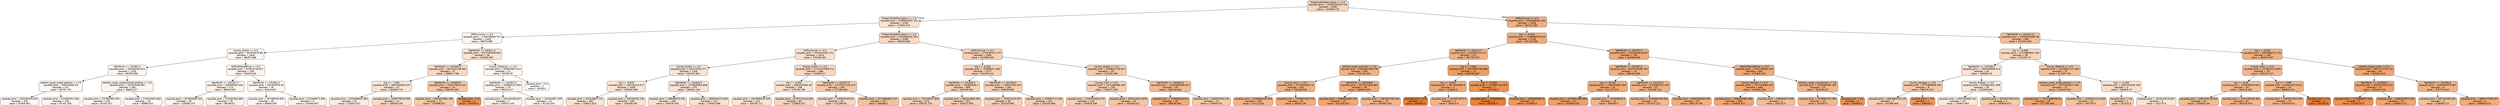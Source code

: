 digraph Tree {
node [shape=box, style="filled, rounded", color="black", fontname="helvetica"] ;
edge [fontname="helvetica"] ;
0 [label="PropertySizeDescription <= 3.5\nsquared_error = 15654295140.745\nsamples = 6296\nvalue = 224408.719", fillcolor="#f6d6be"] ;
1 [label="PropertySizeDescription <= 1.5\nsquared_error = 6298628507.161\nsamples = 4760\nvalue = 171841.674", fillcolor="#f9e2d1"] ;
0 -> 1 [labeldistance=2.5, labelangle=45, headlabel="True"] ;
2 [label="VATExclusive <= 0.5\nsquared_error = 1166738646.747\nsamples = 1462\nvalue = 89679.996", fillcolor="#fdf5ef"] ;
1 -> 2 ;
3 [label="County_Dublin <= 0.5\nsquared_error = 567879279.89\nsamples = 1404\nvalue = 86457.688", fillcolor="#fdf5f0"] ;
2 -> 3 ;
4 [label="YearMonth <= 201901.5\nsquared_error = 562404559.924\nsamples = 1255\nvalue = 85392.088", fillcolor="#fdf6f0"] ;
3 -> 4 ;
5 [label="address_types_street_address <= 0.5\nsquared_error = 549763060.39\nsamples = 971\nvalue = 83797.731", fillcolor="#fdf6f1"] ;
4 -> 5 ;
6 [label="squared_error = 563240250.644\nsamples = 535\nvalue = 81056.661", fillcolor="#fdf7f2"] ;
5 -> 6 ;
7 [label="squared_error = 512693261.026\nsamples = 436\nvalue = 87161.199", fillcolor="#fdf5f0"] ;
5 -> 7 ;
8 [label="address_types_neighborhood-political <= 0.5\nsquared_error = 567220169.691\nsamples = 284\nvalue = 90843.217", fillcolor="#fdf4ee"] ;
4 -> 8 ;
9 [label="squared_error = 537853352.001\nsamples = 250\nvalue = 92197.411", fillcolor="#fdf4ee"] ;
8 -> 9 ;
10 [label="squared_error = 670520603.669\nsamples = 34\nvalue = 80885.912", fillcolor="#fdf7f2"] ;
8 -> 10 ;
11 [label="NotFullMarketPrice <= 0.5\nsquared_error = 523870726.817\nsamples = 149\nvalue = 95433.042", fillcolor="#fdf3ed"] ;
3 -> 11 ;
12 [label="YearMonth <= 201257.5\nsquared_error = 460909587.026\nsamples = 113\nvalue = 98944.545", fillcolor="#fcf3eb"] ;
11 -> 12 ;
13 [label="squared_error = 267862685.334\nsamples = 35\nvalue = 105064.257", fillcolor="#fcf1e9"] ;
12 -> 13 ;
14 [label="squared_error = 523187662.884\nsamples = 78\nvalue = 96198.52", fillcolor="#fdf3ec"] ;
12 -> 14 ;
15 [label="YearMonth <= 201861.0\nsquared_error = 561304978.39\nsamples = 36\nvalue = 84410.827", fillcolor="#fdf6f1"] ;
11 -> 15 ;
16 [label="squared_error = 497283530.992\nsamples = 30\nvalue = 80904.059", fillcolor="#fdf7f2"] ;
15 -> 16 ;
17 [label="squared_error = 512489572.893\nsamples = 6\nvalue = 101944.667", fillcolor="#fcf2ea"] ;
15 -> 17 ;
18 [label="YearMonth <= 201811.0\nsquared_error = 9327595938.636\nsamples = 58\nvalue = 167682.065", fillcolor="#f9e3d2"] ;
2 -> 18 ;
19 [label="YearMonth <= 201603.5\nsquared_error = 9537047159.381\nsamples = 37\nvalue = 209617.768", fillcolor="#f7d9c3"] ;
18 -> 19 ;
20 [label="lng <= -7.059\nsquared_error = 4687065634.337\nsamples = 23\nvalue = 162660.719", fillcolor="#f9e4d4"] ;
19 -> 20 ;
21 [label="squared_error = 2532606001.885\nsamples = 10\nvalue = 125915.517", fillcolor="#fbece2"] ;
20 -> 21 ;
22 [label="squared_error = 4506778576.694\nsamples = 13\nvalue = 190926.258", fillcolor="#f8ddca"] ;
20 -> 22 ;
23 [label="YearMonth <= 201809.0\nsquared_error = 7931278241.421\nsamples = 14\nvalue = 286761.491", fillcolor="#f3c7a7"] ;
19 -> 23 ;
24 [label="squared_error = 5004415981.798\nsamples = 13\nvalue = 270866.837", fillcolor="#f4cbad"] ;
23 -> 24 ;
25 [label="squared_error = 0.0\nsamples = 1\nvalue = 493392.0", fillcolor="#ea975c"] ;
23 -> 25 ;
26 [label="County_Tipperary <= 0.5\nsquared_error = 400824807.623\nsamples = 21\nvalue = 93795.35", fillcolor="#fdf4ed"] ;
18 -> 26 ;
27 [label="YearMonth <= 201907.0\nsquared_error = 295864275.909\nsamples = 20\nvalue = 96235.117", fillcolor="#fdf3ec"] ;
26 -> 27 ;
28 [label="squared_error = 244144109.837\nsamples = 7\nvalue = 105537.143", fillcolor="#fcf1e9"] ;
27 -> 28 ;
29 [label="squared_error = 252033857.009\nsamples = 13\nvalue = 91226.334", fillcolor="#fdf4ee"] ;
27 -> 29 ;
30 [label="squared_error = 0.0\nsamples = 1\nvalue = 45000.0", fillcolor="#ffffff"] ;
26 -> 30 ;
31 [label="PropertySizeDescription <= 2.5\nsquared_error = 4254506192.353\nsamples = 3298\nvalue = 208263.862", fillcolor="#f7d9c4"] ;
1 -> 31 ;
32 [label="VATExclusive <= 0.5\nsquared_error = 4040142002.751\nsamples = 1814\nvalue = 176160.562", fillcolor="#f9e1cf"] ;
31 -> 32 ;
33 [label="County_Dublin <= 0.5\nsquared_error = 631175781.377\nsamples = 1326\nvalue = 161551.951", fillcolor="#f9e4d5"] ;
32 -> 33 ;
34 [label="lng <= -6.679\nsquared_error = 420791514.577\nsamples = 1056\nvalue = 159534.568", fillcolor="#fae5d5"] ;
33 -> 34 ;
35 [label="squared_error = 412516827.141\nsamples = 891\nvalue = 158622.813", fillcolor="#fae5d6"] ;
34 -> 35 ;
36 [label="squared_error = 436745201.228\nsamples = 165\nvalue = 164458.045", fillcolor="#f9e3d4"] ;
34 -> 36 ;
37 [label="YearMonth <= 201605.5\nsquared_error = 1375839064.808\nsamples = 270\nvalue = 169442.159", fillcolor="#f9e2d2"] ;
33 -> 37 ;
38 [label="squared_error = 389566373.062\nsamples = 158\nvalue = 164479.258", fillcolor="#f9e3d4"] ;
37 -> 38 ;
39 [label="squared_error = 2683424274.459\nsamples = 112\nvalue = 176443.396", fillcolor="#f9e1cf"] ;
37 -> 39 ;
40 [label="County_Dublin <= 0.5\nsquared_error = 11147475308.711\nsamples = 488\nvalue = 215855.27", fillcolor="#f7d7c1"] ;
32 -> 40 ;
41 [label="lng <= -6.694\nsquared_error = 6861633363.39\nsamples = 298\nvalue = 176745.738", fillcolor="#f9e1cf"] ;
40 -> 41 ;
42 [label="squared_error = 5913684524.032\nsamples = 214\nvalue = 160182.711", fillcolor="#fae4d5"] ;
41 -> 42 ;
43 [label="squared_error = 6797221416.048\nsamples = 84\nvalue = 218942.021", fillcolor="#f7d7c0"] ;
41 -> 43 ;
44 [label="YearMonth <= 201507.5\nsquared_error = 11707871226.575\nsamples = 190\nvalue = 277195.484", fillcolor="#f4c9ab"] ;
40 -> 44 ;
45 [label="squared_error = 7399301353.42\nsamples = 63\nvalue = 212286.96", fillcolor="#f7d8c2"] ;
44 -> 45 ;
46 [label="squared_error = 10718464811.517\nsamples = 127\nvalue = 309394.2", fillcolor="#f2c29f"] ;
44 -> 46 ;
47 [label="VATExclusive <= 0.5\nsquared_error = 1716787471.727\nsamples = 1484\nvalue = 247506.036", fillcolor="#f5d0b5"] ;
31 -> 47 ;
48 [label="lng <= -6.328\nsquared_error = 729488417.892\nsamples = 1277\nvalue = 243125.423", fillcolor="#f6d1b7"] ;
47 -> 48 ;
49 [label="YearMonth <= 201905.5\nsquared_error = 701682934.7\nsamples = 885\nvalue = 240700.932", fillcolor="#f6d2b8"] ;
48 -> 49 ;
50 [label="squared_error = 701236517.856\nsamples = 573\nvalue = 238731.724", fillcolor="#f6d2b9"] ;
49 -> 50 ;
51 [label="squared_error = 682301848.309\nsamples = 312\nvalue = 244317.458", fillcolor="#f5d1b7"] ;
49 -> 51 ;
52 [label="YearMonth <= 201356.5\nsquared_error = 749031764.539\nsamples = 392\nvalue = 248599.082", fillcolor="#f5d0b5"] ;
48 -> 52 ;
53 [label="squared_error = 705522412.457\nsamples = 68\nvalue = 241425.882", fillcolor="#f6d2b8"] ;
52 -> 53 ;
54 [label="squared_error = 745097712.148\nsamples = 324\nvalue = 250104.569", fillcolor="#f5d0b4"] ;
52 -> 54 ;
55 [label="County_Dublin <= 0.5\nsquared_error = 6958817136.437\nsamples = 207\nvalue = 274530.395", fillcolor="#f4caac"] ;
47 -> 55 ;
56 [label="County_Cork <= 0.5\nsquared_error = 3471268586.292\nsamples = 158\nvalue = 253071.355", fillcolor="#f5cfb3"] ;
55 -> 56 ;
57 [label="squared_error = 2260015645.576\nsamples = 134\nvalue = 245933.098", fillcolor="#f5d1b6"] ;
56 -> 57 ;
58 [label="squared_error = 8361158141.878\nsamples = 24\nvalue = 292926.621", fillcolor="#f3c6a5"] ;
56 -> 58 ;
59 [label="YearMonth <= 201810.5\nsquared_error = 11931662096.912\nsamples = 49\nvalue = 343724.854", fillcolor="#f1ba92"] ;
55 -> 59 ;
60 [label="squared_error = 13460822263.9\nsamples = 28\nvalue = 398535.081", fillcolor="#eead7f"] ;
59 -> 60 ;
61 [label="squared_error = 546503244.101\nsamples = 21\nvalue = 270644.551", fillcolor="#f4cbad"] ;
59 -> 61 ;
62 [label="VATExclusive <= 0.5\nsquared_error = 9546368492.184\nsamples = 1536\nvalue = 387311.801", fillcolor="#efb083"] ;
0 -> 62 [labeldistance=2.5, labelangle=-45, headlabel="False"] ;
63 [label="lng <= -6.323\nsquared_error = 7256099795.813\nsamples = 1248\nvalue = 401133.993", fillcolor="#eead7e"] ;
62 -> 63 ;
64 [label="YearMonth <= 202111.5\nsquared_error = 6103973113.57\nsamples = 512\nvalue = 381792.287", fillcolor="#efb185"] ;
63 -> 64 ;
65 [label="address_types_premise <= 0.5\nsquared_error = 5820001999.746\nsamples = 500\nvalue = 379752.301", fillcolor="#efb285"] ;
64 -> 65 ;
66 [label="County_Cork <= 0.5\nsquared_error = 5753355034.74\nsamples = 442\nvalue = 376328.556", fillcolor="#efb287"] ;
65 -> 66 ;
67 [label="squared_error = 5206684104.408\nsamples = 348\nvalue = 371112.83", fillcolor="#efb489"] ;
66 -> 67 ;
68 [label="squared_error = 7303640195.219\nsamples = 94\nvalue = 395637.84", fillcolor="#eeae80"] ;
66 -> 68 ;
69 [label="YearMonth <= 201908.0\nsquared_error = 5557811816.687\nsamples = 58\nvalue = 405843.603", fillcolor="#eeac7c"] ;
65 -> 69 ;
70 [label="squared_error = 5989620605.733\nsamples = 43\nvalue = 421255.814", fillcolor="#eda876"] ;
69 -> 70 ;
71 [label="squared_error = 1687002780.329\nsamples = 15\nvalue = 361661.933", fillcolor="#f0b68c"] ;
69 -> 71 ;
72 [label="lng <= -7.292\nsquared_error = 10537810763.889\nsamples = 12\nvalue = 466791.667", fillcolor="#eb9d66"] ;
64 -> 72 ;
73 [label="lng <= -9.625\nsquared_error = 9671000000.0\nsamples = 5\nvalue = 410500.0", fillcolor="#eeaa7a"] ;
72 -> 73 ;
74 [label="squared_error = 0.0\nsamples = 1\nvalue = 590000.0", fillcolor="#e58139"] ;
73 -> 74 ;
75 [label="squared_error = 2019921875.0\nsamples = 4\nvalue = 365625.0", fillcolor="#f0b58b"] ;
73 -> 75 ;
76 [label="lng <= -6.694\nsquared_error = 7276857142.857\nsamples = 7\nvalue = 507000.0", fillcolor="#e99457"] ;
72 -> 76 ;
77 [label="squared_error = 225000000.0\nsamples = 2\nvalue = 585000.0", fillcolor="#e5823b"] ;
76 -> 77 ;
78 [label="squared_error = 6690560000.0\nsamples = 5\nvalue = 475800.0", fillcolor="#ea9b62"] ;
76 -> 78 ;
79 [label="YearMonth <= 201207.5\nsquared_error = 7616294914.616\nsamples = 736\nvalue = 414589.093", fillcolor="#edaa79"] ;
63 -> 79 ;
80 [label="YearMonth <= 201007.5\nsquared_error = 6167529398.703\nsamples = 74\nvalue = 385452.838", fillcolor="#efb083"] ;
79 -> 80 ;
81 [label="lng <= -6.218\nsquared_error = 7464243801.653\nsamples = 22\nvalue = 411727.273", fillcolor="#eeaa7a"] ;
80 -> 81 ;
82 [label="squared_error = 9276451388.889\nsamples = 12\nvalue = 454083.333", fillcolor="#eba06a"] ;
81 -> 82 ;
83 [label="squared_error = 553340000.0\nsamples = 10\nvalue = 360900.0", fillcolor="#f0b68c"] ;
81 -> 83 ;
84 [label="YearMonth <= 201103.5\nsquared_error = 5203282191.235\nsamples = 52\nvalue = 374336.731", fillcolor="#efb387"] ;
80 -> 84 ;
85 [label="squared_error = 2006985339.506\nsamples = 18\nvalue = 351972.222", fillcolor="#f0b88f"] ;
84 -> 85 ;
86 [label="squared_error = 6490456404.239\nsamples = 34\nvalue = 386176.765", fillcolor="#efb083"] ;
84 -> 86 ;
87 [label="NotFullMarketPrice <= 0.5\nsquared_error = 7672739434.103\nsamples = 662\nvalue = 417846.016", fillcolor="#eda978"] ;
79 -> 87 ;
88 [label="County_Wexford <= 0.5\nsquared_error = 7677116684.533\nsamples = 648\nvalue = 419046.298", fillcolor="#eda977"] ;
87 -> 88 ;
89 [label="squared_error = 7666262981.685\nsamples = 644\nvalue = 419635.872", fillcolor="#eda877"] ;
88 -> 89 ;
90 [label="squared_error = 358546874.996\nsamples = 4\nvalue = 324125.0", fillcolor="#f2be9a"] ;
88 -> 90 ;
91 [label="address_types_subpremise <= 0.5\nsquared_error = 4316989481.495\nsamples = 14\nvalue = 362290.071", fillcolor="#f0b68c"] ;
87 -> 91 ;
92 [label="squared_error = 3078081323.385\nsamples = 13\nvalue = 351697.0", fillcolor="#f0b890"] ;
91 -> 92 ;
93 [label="squared_error = 0.0\nsamples = 1\nvalue = 500000.0", fillcolor="#e9965a"] ;
91 -> 93 ;
94 [label="YearMonth <= 201611.5\nsquared_error = 15055419369.38\nsamples = 288\nvalue = 327415.636", fillcolor="#f2be98"] ;
62 -> 94 ;
95 [label="lng <= -6.586\nsquared_error = 15734863641.491\nsamples = 99\nvalue = 221155.73", fillcolor="#f7d6bf"] ;
94 -> 95 ;
96 [label="YearMonth <= 201006.5\nsquared_error = 7690345806.015\nsamples = 64\nvalue = 168583.53", fillcolor="#f9e2d2"] ;
95 -> 96 ;
97 [label="County_Donegal <= 0.5\nsquared_error = 9773986859.346\nsamples = 8\nvalue = 280476.315", fillcolor="#f4c9a9"] ;
96 -> 97 ;
98 [label="squared_error = 4667860754.149\nsamples = 7\nvalue = 251966.646", fillcolor="#f5cfb4"] ;
97 -> 98 ;
99 [label="squared_error = -0.0\nsamples = 1\nvalue = 480044.0", fillcolor="#ea9a61"] ;
97 -> 99 ;
100 [label="County_Kildare <= 0.5\nsquared_error = 5348601921.658\nsamples = 56\nvalue = 152598.846", fillcolor="#fae6d8"] ;
96 -> 100 ;
101 [label="squared_error = 4307105064.181\nsamples = 53\nvalue = 145957.663", fillcolor="#fae8da"] ;
100 -> 101 ;
102 [label="squared_error = 9203427064.014\nsamples = 3\nvalue = 269926.417", fillcolor="#f4cbad"] ;
100 -> 102 ;
103 [label="County_Wexford <= 0.5\nsquared_error = 16149601111.649\nsamples = 35\nvalue = 317287.754", fillcolor="#f2c09c"] ;
95 -> 103 ;
104 [label="address_types_street_address <= 0.5\nsquared_error = 15273630673.481\nsamples = 31\nvalue = 334433.819", fillcolor="#f1bc96"] ;
103 -> 104 ;
105 [label="squared_error = 10711848709.42\nsamples = 10\nvalue = 417799.448", fillcolor="#eda978"] ;
104 -> 105 ;
106 [label="squared_error = 12560541112.404\nsamples = 21\nvalue = 294735.9", fillcolor="#f3c5a4"] ;
104 -> 106 ;
107 [label="lng <= -6.409\nsquared_error = 3002341538.188\nsamples = 4\nvalue = 184405.75", fillcolor="#f8dfcc"] ;
103 -> 107 ;
108 [label="squared_error = 0.0\nsamples = 1\nvalue = 251101.0", fillcolor="#f5cfb4"] ;
107 -> 108 ;
109 [label="squared_error = 2026119218.667\nsamples = 3\nvalue = 162174.0", fillcolor="#f9e4d4"] ;
107 -> 109 ;
110 [label="lng <= -6.359\nsquared_error = 5687068701.774\nsamples = 189\nvalue = 383075.587", fillcolor="#efb184"] ;
94 -> 110 ;
111 [label="County_Cork <= 0.5\nsquared_error = 2470873123.865\nsamples = 107\nvalue = 350270.737", fillcolor="#f0b890"] ;
110 -> 111 ;
112 [label="lng <= -6.49\nsquared_error = 1590236819.691\nsamples = 83\nvalue = 345125.602", fillcolor="#f1ba92"] ;
111 -> 112 ;
113 [label="squared_error = 1087155119.049\nsamples = 51\nvalue = 335654.184", fillcolor="#f1bc95"] ;
112 -> 113 ;
114 [label="squared_error = 2021190336.353\nsamples = 32\nvalue = 360220.674", fillcolor="#f0b68c"] ;
112 -> 114 ;
115 [label="lng <= -7.898\nsquared_error = 5108244573.612\nsamples = 24\nvalue = 368064.331", fillcolor="#f0b48a"] ;
111 -> 115 ;
116 [label="squared_error = 3263627052.269\nsamples = 23\nvalue = 358784.615", fillcolor="#f0b68d"] ;
115 -> 116 ;
117 [label="squared_error = 0.0\nsamples = 1\nvalue = 581497.8", fillcolor="#e5833c"] ;
115 -> 117 ;
118 [label="address_types_route <= 0.5\nsquared_error = 6647174753.715\nsamples = 82\nvalue = 425881.916", fillcolor="#eda775"] ;
110 -> 118 ;
119 [label="YearMonth <= 201856.5\nsquared_error = 6562476015.524\nsamples = 73\nvalue = 432429.478", fillcolor="#eda572"] ;
118 -> 119 ;
120 [label="squared_error = 5735958027.223\nsamples = 3\nvalue = 515925.627", fillcolor="#e99254"] ;
119 -> 120 ;
121 [label="squared_error = 6286310071.053\nsamples = 70\nvalue = 428851.071", fillcolor="#eda674"] ;
119 -> 121 ;
122 [label="YearMonth <= 201956.5\nsquared_error = 4165987879.687\nsamples = 9\nvalue = 372773.914", fillcolor="#efb388"] ;
118 -> 122 ;
123 [label="squared_error = 340702358.226\nsamples = 3\nvalue = 318648.713", fillcolor="#f2c09c"] ;
122 -> 123 ;
124 [label="squared_error = 3881477593.927\nsamples = 6\nvalue = 399836.515", fillcolor="#eead7e"] ;
122 -> 124 ;
}